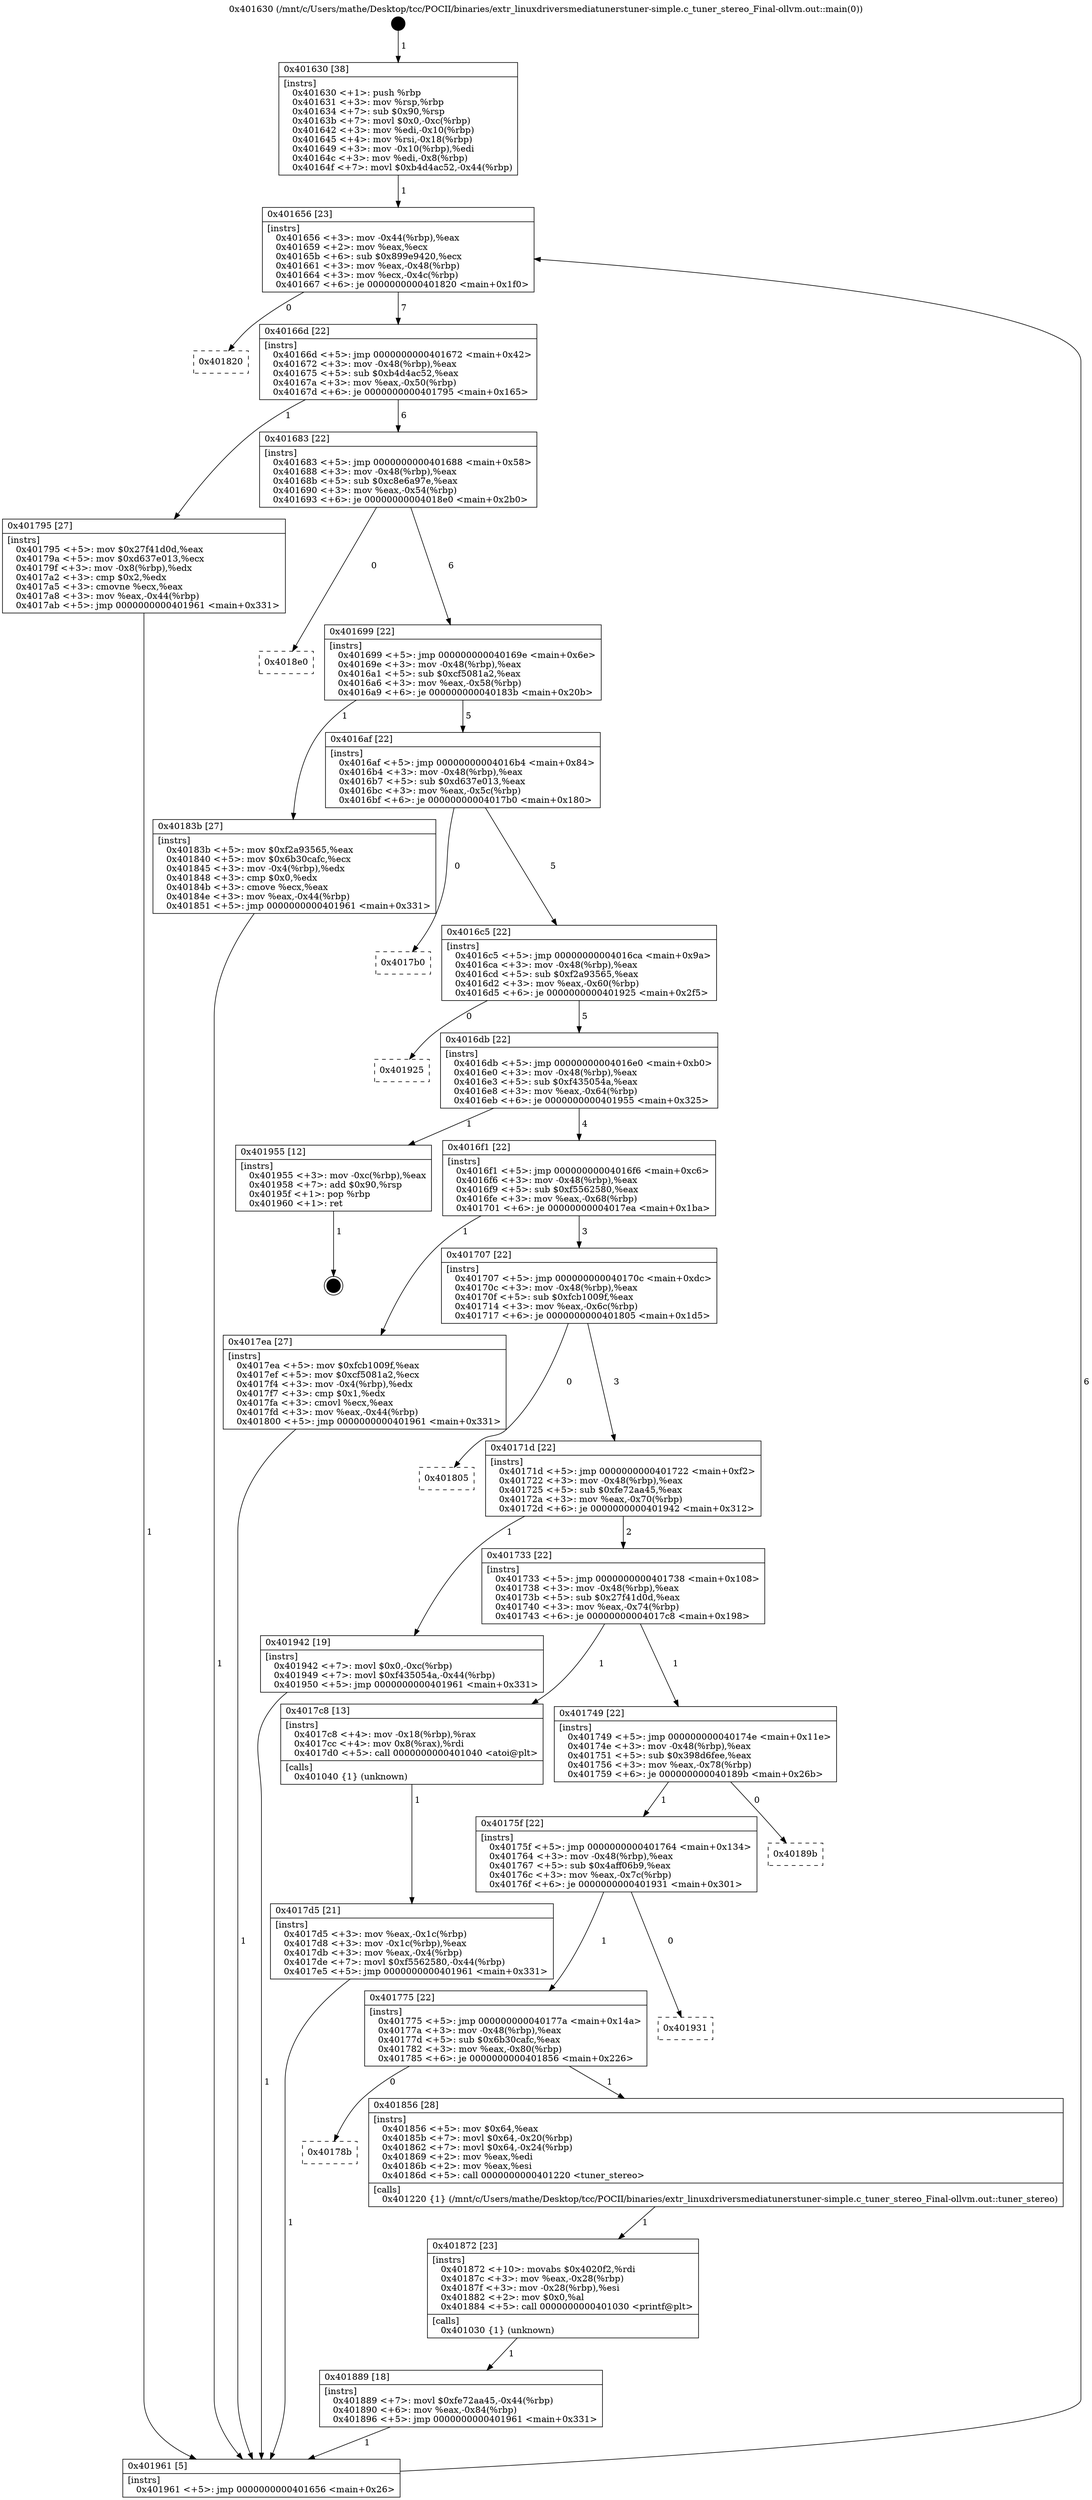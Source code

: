digraph "0x401630" {
  label = "0x401630 (/mnt/c/Users/mathe/Desktop/tcc/POCII/binaries/extr_linuxdriversmediatunerstuner-simple.c_tuner_stereo_Final-ollvm.out::main(0))"
  labelloc = "t"
  node[shape=record]

  Entry [label="",width=0.3,height=0.3,shape=circle,fillcolor=black,style=filled]
  "0x401656" [label="{
     0x401656 [23]\l
     | [instrs]\l
     &nbsp;&nbsp;0x401656 \<+3\>: mov -0x44(%rbp),%eax\l
     &nbsp;&nbsp;0x401659 \<+2\>: mov %eax,%ecx\l
     &nbsp;&nbsp;0x40165b \<+6\>: sub $0x899e9420,%ecx\l
     &nbsp;&nbsp;0x401661 \<+3\>: mov %eax,-0x48(%rbp)\l
     &nbsp;&nbsp;0x401664 \<+3\>: mov %ecx,-0x4c(%rbp)\l
     &nbsp;&nbsp;0x401667 \<+6\>: je 0000000000401820 \<main+0x1f0\>\l
  }"]
  "0x401820" [label="{
     0x401820\l
  }", style=dashed]
  "0x40166d" [label="{
     0x40166d [22]\l
     | [instrs]\l
     &nbsp;&nbsp;0x40166d \<+5\>: jmp 0000000000401672 \<main+0x42\>\l
     &nbsp;&nbsp;0x401672 \<+3\>: mov -0x48(%rbp),%eax\l
     &nbsp;&nbsp;0x401675 \<+5\>: sub $0xb4d4ac52,%eax\l
     &nbsp;&nbsp;0x40167a \<+3\>: mov %eax,-0x50(%rbp)\l
     &nbsp;&nbsp;0x40167d \<+6\>: je 0000000000401795 \<main+0x165\>\l
  }"]
  Exit [label="",width=0.3,height=0.3,shape=circle,fillcolor=black,style=filled,peripheries=2]
  "0x401795" [label="{
     0x401795 [27]\l
     | [instrs]\l
     &nbsp;&nbsp;0x401795 \<+5\>: mov $0x27f41d0d,%eax\l
     &nbsp;&nbsp;0x40179a \<+5\>: mov $0xd637e013,%ecx\l
     &nbsp;&nbsp;0x40179f \<+3\>: mov -0x8(%rbp),%edx\l
     &nbsp;&nbsp;0x4017a2 \<+3\>: cmp $0x2,%edx\l
     &nbsp;&nbsp;0x4017a5 \<+3\>: cmovne %ecx,%eax\l
     &nbsp;&nbsp;0x4017a8 \<+3\>: mov %eax,-0x44(%rbp)\l
     &nbsp;&nbsp;0x4017ab \<+5\>: jmp 0000000000401961 \<main+0x331\>\l
  }"]
  "0x401683" [label="{
     0x401683 [22]\l
     | [instrs]\l
     &nbsp;&nbsp;0x401683 \<+5\>: jmp 0000000000401688 \<main+0x58\>\l
     &nbsp;&nbsp;0x401688 \<+3\>: mov -0x48(%rbp),%eax\l
     &nbsp;&nbsp;0x40168b \<+5\>: sub $0xc8e6a97e,%eax\l
     &nbsp;&nbsp;0x401690 \<+3\>: mov %eax,-0x54(%rbp)\l
     &nbsp;&nbsp;0x401693 \<+6\>: je 00000000004018e0 \<main+0x2b0\>\l
  }"]
  "0x401961" [label="{
     0x401961 [5]\l
     | [instrs]\l
     &nbsp;&nbsp;0x401961 \<+5\>: jmp 0000000000401656 \<main+0x26\>\l
  }"]
  "0x401630" [label="{
     0x401630 [38]\l
     | [instrs]\l
     &nbsp;&nbsp;0x401630 \<+1\>: push %rbp\l
     &nbsp;&nbsp;0x401631 \<+3\>: mov %rsp,%rbp\l
     &nbsp;&nbsp;0x401634 \<+7\>: sub $0x90,%rsp\l
     &nbsp;&nbsp;0x40163b \<+7\>: movl $0x0,-0xc(%rbp)\l
     &nbsp;&nbsp;0x401642 \<+3\>: mov %edi,-0x10(%rbp)\l
     &nbsp;&nbsp;0x401645 \<+4\>: mov %rsi,-0x18(%rbp)\l
     &nbsp;&nbsp;0x401649 \<+3\>: mov -0x10(%rbp),%edi\l
     &nbsp;&nbsp;0x40164c \<+3\>: mov %edi,-0x8(%rbp)\l
     &nbsp;&nbsp;0x40164f \<+7\>: movl $0xb4d4ac52,-0x44(%rbp)\l
  }"]
  "0x401889" [label="{
     0x401889 [18]\l
     | [instrs]\l
     &nbsp;&nbsp;0x401889 \<+7\>: movl $0xfe72aa45,-0x44(%rbp)\l
     &nbsp;&nbsp;0x401890 \<+6\>: mov %eax,-0x84(%rbp)\l
     &nbsp;&nbsp;0x401896 \<+5\>: jmp 0000000000401961 \<main+0x331\>\l
  }"]
  "0x4018e0" [label="{
     0x4018e0\l
  }", style=dashed]
  "0x401699" [label="{
     0x401699 [22]\l
     | [instrs]\l
     &nbsp;&nbsp;0x401699 \<+5\>: jmp 000000000040169e \<main+0x6e\>\l
     &nbsp;&nbsp;0x40169e \<+3\>: mov -0x48(%rbp),%eax\l
     &nbsp;&nbsp;0x4016a1 \<+5\>: sub $0xcf5081a2,%eax\l
     &nbsp;&nbsp;0x4016a6 \<+3\>: mov %eax,-0x58(%rbp)\l
     &nbsp;&nbsp;0x4016a9 \<+6\>: je 000000000040183b \<main+0x20b\>\l
  }"]
  "0x401872" [label="{
     0x401872 [23]\l
     | [instrs]\l
     &nbsp;&nbsp;0x401872 \<+10\>: movabs $0x4020f2,%rdi\l
     &nbsp;&nbsp;0x40187c \<+3\>: mov %eax,-0x28(%rbp)\l
     &nbsp;&nbsp;0x40187f \<+3\>: mov -0x28(%rbp),%esi\l
     &nbsp;&nbsp;0x401882 \<+2\>: mov $0x0,%al\l
     &nbsp;&nbsp;0x401884 \<+5\>: call 0000000000401030 \<printf@plt\>\l
     | [calls]\l
     &nbsp;&nbsp;0x401030 \{1\} (unknown)\l
  }"]
  "0x40183b" [label="{
     0x40183b [27]\l
     | [instrs]\l
     &nbsp;&nbsp;0x40183b \<+5\>: mov $0xf2a93565,%eax\l
     &nbsp;&nbsp;0x401840 \<+5\>: mov $0x6b30cafc,%ecx\l
     &nbsp;&nbsp;0x401845 \<+3\>: mov -0x4(%rbp),%edx\l
     &nbsp;&nbsp;0x401848 \<+3\>: cmp $0x0,%edx\l
     &nbsp;&nbsp;0x40184b \<+3\>: cmove %ecx,%eax\l
     &nbsp;&nbsp;0x40184e \<+3\>: mov %eax,-0x44(%rbp)\l
     &nbsp;&nbsp;0x401851 \<+5\>: jmp 0000000000401961 \<main+0x331\>\l
  }"]
  "0x4016af" [label="{
     0x4016af [22]\l
     | [instrs]\l
     &nbsp;&nbsp;0x4016af \<+5\>: jmp 00000000004016b4 \<main+0x84\>\l
     &nbsp;&nbsp;0x4016b4 \<+3\>: mov -0x48(%rbp),%eax\l
     &nbsp;&nbsp;0x4016b7 \<+5\>: sub $0xd637e013,%eax\l
     &nbsp;&nbsp;0x4016bc \<+3\>: mov %eax,-0x5c(%rbp)\l
     &nbsp;&nbsp;0x4016bf \<+6\>: je 00000000004017b0 \<main+0x180\>\l
  }"]
  "0x40178b" [label="{
     0x40178b\l
  }", style=dashed]
  "0x4017b0" [label="{
     0x4017b0\l
  }", style=dashed]
  "0x4016c5" [label="{
     0x4016c5 [22]\l
     | [instrs]\l
     &nbsp;&nbsp;0x4016c5 \<+5\>: jmp 00000000004016ca \<main+0x9a\>\l
     &nbsp;&nbsp;0x4016ca \<+3\>: mov -0x48(%rbp),%eax\l
     &nbsp;&nbsp;0x4016cd \<+5\>: sub $0xf2a93565,%eax\l
     &nbsp;&nbsp;0x4016d2 \<+3\>: mov %eax,-0x60(%rbp)\l
     &nbsp;&nbsp;0x4016d5 \<+6\>: je 0000000000401925 \<main+0x2f5\>\l
  }"]
  "0x401856" [label="{
     0x401856 [28]\l
     | [instrs]\l
     &nbsp;&nbsp;0x401856 \<+5\>: mov $0x64,%eax\l
     &nbsp;&nbsp;0x40185b \<+7\>: movl $0x64,-0x20(%rbp)\l
     &nbsp;&nbsp;0x401862 \<+7\>: movl $0x64,-0x24(%rbp)\l
     &nbsp;&nbsp;0x401869 \<+2\>: mov %eax,%edi\l
     &nbsp;&nbsp;0x40186b \<+2\>: mov %eax,%esi\l
     &nbsp;&nbsp;0x40186d \<+5\>: call 0000000000401220 \<tuner_stereo\>\l
     | [calls]\l
     &nbsp;&nbsp;0x401220 \{1\} (/mnt/c/Users/mathe/Desktop/tcc/POCII/binaries/extr_linuxdriversmediatunerstuner-simple.c_tuner_stereo_Final-ollvm.out::tuner_stereo)\l
  }"]
  "0x401925" [label="{
     0x401925\l
  }", style=dashed]
  "0x4016db" [label="{
     0x4016db [22]\l
     | [instrs]\l
     &nbsp;&nbsp;0x4016db \<+5\>: jmp 00000000004016e0 \<main+0xb0\>\l
     &nbsp;&nbsp;0x4016e0 \<+3\>: mov -0x48(%rbp),%eax\l
     &nbsp;&nbsp;0x4016e3 \<+5\>: sub $0xf435054a,%eax\l
     &nbsp;&nbsp;0x4016e8 \<+3\>: mov %eax,-0x64(%rbp)\l
     &nbsp;&nbsp;0x4016eb \<+6\>: je 0000000000401955 \<main+0x325\>\l
  }"]
  "0x401775" [label="{
     0x401775 [22]\l
     | [instrs]\l
     &nbsp;&nbsp;0x401775 \<+5\>: jmp 000000000040177a \<main+0x14a\>\l
     &nbsp;&nbsp;0x40177a \<+3\>: mov -0x48(%rbp),%eax\l
     &nbsp;&nbsp;0x40177d \<+5\>: sub $0x6b30cafc,%eax\l
     &nbsp;&nbsp;0x401782 \<+3\>: mov %eax,-0x80(%rbp)\l
     &nbsp;&nbsp;0x401785 \<+6\>: je 0000000000401856 \<main+0x226\>\l
  }"]
  "0x401955" [label="{
     0x401955 [12]\l
     | [instrs]\l
     &nbsp;&nbsp;0x401955 \<+3\>: mov -0xc(%rbp),%eax\l
     &nbsp;&nbsp;0x401958 \<+7\>: add $0x90,%rsp\l
     &nbsp;&nbsp;0x40195f \<+1\>: pop %rbp\l
     &nbsp;&nbsp;0x401960 \<+1\>: ret\l
  }"]
  "0x4016f1" [label="{
     0x4016f1 [22]\l
     | [instrs]\l
     &nbsp;&nbsp;0x4016f1 \<+5\>: jmp 00000000004016f6 \<main+0xc6\>\l
     &nbsp;&nbsp;0x4016f6 \<+3\>: mov -0x48(%rbp),%eax\l
     &nbsp;&nbsp;0x4016f9 \<+5\>: sub $0xf5562580,%eax\l
     &nbsp;&nbsp;0x4016fe \<+3\>: mov %eax,-0x68(%rbp)\l
     &nbsp;&nbsp;0x401701 \<+6\>: je 00000000004017ea \<main+0x1ba\>\l
  }"]
  "0x401931" [label="{
     0x401931\l
  }", style=dashed]
  "0x4017ea" [label="{
     0x4017ea [27]\l
     | [instrs]\l
     &nbsp;&nbsp;0x4017ea \<+5\>: mov $0xfcb1009f,%eax\l
     &nbsp;&nbsp;0x4017ef \<+5\>: mov $0xcf5081a2,%ecx\l
     &nbsp;&nbsp;0x4017f4 \<+3\>: mov -0x4(%rbp),%edx\l
     &nbsp;&nbsp;0x4017f7 \<+3\>: cmp $0x1,%edx\l
     &nbsp;&nbsp;0x4017fa \<+3\>: cmovl %ecx,%eax\l
     &nbsp;&nbsp;0x4017fd \<+3\>: mov %eax,-0x44(%rbp)\l
     &nbsp;&nbsp;0x401800 \<+5\>: jmp 0000000000401961 \<main+0x331\>\l
  }"]
  "0x401707" [label="{
     0x401707 [22]\l
     | [instrs]\l
     &nbsp;&nbsp;0x401707 \<+5\>: jmp 000000000040170c \<main+0xdc\>\l
     &nbsp;&nbsp;0x40170c \<+3\>: mov -0x48(%rbp),%eax\l
     &nbsp;&nbsp;0x40170f \<+5\>: sub $0xfcb1009f,%eax\l
     &nbsp;&nbsp;0x401714 \<+3\>: mov %eax,-0x6c(%rbp)\l
     &nbsp;&nbsp;0x401717 \<+6\>: je 0000000000401805 \<main+0x1d5\>\l
  }"]
  "0x40175f" [label="{
     0x40175f [22]\l
     | [instrs]\l
     &nbsp;&nbsp;0x40175f \<+5\>: jmp 0000000000401764 \<main+0x134\>\l
     &nbsp;&nbsp;0x401764 \<+3\>: mov -0x48(%rbp),%eax\l
     &nbsp;&nbsp;0x401767 \<+5\>: sub $0x4aff06b9,%eax\l
     &nbsp;&nbsp;0x40176c \<+3\>: mov %eax,-0x7c(%rbp)\l
     &nbsp;&nbsp;0x40176f \<+6\>: je 0000000000401931 \<main+0x301\>\l
  }"]
  "0x401805" [label="{
     0x401805\l
  }", style=dashed]
  "0x40171d" [label="{
     0x40171d [22]\l
     | [instrs]\l
     &nbsp;&nbsp;0x40171d \<+5\>: jmp 0000000000401722 \<main+0xf2\>\l
     &nbsp;&nbsp;0x401722 \<+3\>: mov -0x48(%rbp),%eax\l
     &nbsp;&nbsp;0x401725 \<+5\>: sub $0xfe72aa45,%eax\l
     &nbsp;&nbsp;0x40172a \<+3\>: mov %eax,-0x70(%rbp)\l
     &nbsp;&nbsp;0x40172d \<+6\>: je 0000000000401942 \<main+0x312\>\l
  }"]
  "0x40189b" [label="{
     0x40189b\l
  }", style=dashed]
  "0x401942" [label="{
     0x401942 [19]\l
     | [instrs]\l
     &nbsp;&nbsp;0x401942 \<+7\>: movl $0x0,-0xc(%rbp)\l
     &nbsp;&nbsp;0x401949 \<+7\>: movl $0xf435054a,-0x44(%rbp)\l
     &nbsp;&nbsp;0x401950 \<+5\>: jmp 0000000000401961 \<main+0x331\>\l
  }"]
  "0x401733" [label="{
     0x401733 [22]\l
     | [instrs]\l
     &nbsp;&nbsp;0x401733 \<+5\>: jmp 0000000000401738 \<main+0x108\>\l
     &nbsp;&nbsp;0x401738 \<+3\>: mov -0x48(%rbp),%eax\l
     &nbsp;&nbsp;0x40173b \<+5\>: sub $0x27f41d0d,%eax\l
     &nbsp;&nbsp;0x401740 \<+3\>: mov %eax,-0x74(%rbp)\l
     &nbsp;&nbsp;0x401743 \<+6\>: je 00000000004017c8 \<main+0x198\>\l
  }"]
  "0x4017d5" [label="{
     0x4017d5 [21]\l
     | [instrs]\l
     &nbsp;&nbsp;0x4017d5 \<+3\>: mov %eax,-0x1c(%rbp)\l
     &nbsp;&nbsp;0x4017d8 \<+3\>: mov -0x1c(%rbp),%eax\l
     &nbsp;&nbsp;0x4017db \<+3\>: mov %eax,-0x4(%rbp)\l
     &nbsp;&nbsp;0x4017de \<+7\>: movl $0xf5562580,-0x44(%rbp)\l
     &nbsp;&nbsp;0x4017e5 \<+5\>: jmp 0000000000401961 \<main+0x331\>\l
  }"]
  "0x4017c8" [label="{
     0x4017c8 [13]\l
     | [instrs]\l
     &nbsp;&nbsp;0x4017c8 \<+4\>: mov -0x18(%rbp),%rax\l
     &nbsp;&nbsp;0x4017cc \<+4\>: mov 0x8(%rax),%rdi\l
     &nbsp;&nbsp;0x4017d0 \<+5\>: call 0000000000401040 \<atoi@plt\>\l
     | [calls]\l
     &nbsp;&nbsp;0x401040 \{1\} (unknown)\l
  }"]
  "0x401749" [label="{
     0x401749 [22]\l
     | [instrs]\l
     &nbsp;&nbsp;0x401749 \<+5\>: jmp 000000000040174e \<main+0x11e\>\l
     &nbsp;&nbsp;0x40174e \<+3\>: mov -0x48(%rbp),%eax\l
     &nbsp;&nbsp;0x401751 \<+5\>: sub $0x398d6fee,%eax\l
     &nbsp;&nbsp;0x401756 \<+3\>: mov %eax,-0x78(%rbp)\l
     &nbsp;&nbsp;0x401759 \<+6\>: je 000000000040189b \<main+0x26b\>\l
  }"]
  Entry -> "0x401630" [label=" 1"]
  "0x401656" -> "0x401820" [label=" 0"]
  "0x401656" -> "0x40166d" [label=" 7"]
  "0x401955" -> Exit [label=" 1"]
  "0x40166d" -> "0x401795" [label=" 1"]
  "0x40166d" -> "0x401683" [label=" 6"]
  "0x401795" -> "0x401961" [label=" 1"]
  "0x401630" -> "0x401656" [label=" 1"]
  "0x401961" -> "0x401656" [label=" 6"]
  "0x401942" -> "0x401961" [label=" 1"]
  "0x401683" -> "0x4018e0" [label=" 0"]
  "0x401683" -> "0x401699" [label=" 6"]
  "0x401889" -> "0x401961" [label=" 1"]
  "0x401699" -> "0x40183b" [label=" 1"]
  "0x401699" -> "0x4016af" [label=" 5"]
  "0x401872" -> "0x401889" [label=" 1"]
  "0x4016af" -> "0x4017b0" [label=" 0"]
  "0x4016af" -> "0x4016c5" [label=" 5"]
  "0x401856" -> "0x401872" [label=" 1"]
  "0x4016c5" -> "0x401925" [label=" 0"]
  "0x4016c5" -> "0x4016db" [label=" 5"]
  "0x401775" -> "0x40178b" [label=" 0"]
  "0x4016db" -> "0x401955" [label=" 1"]
  "0x4016db" -> "0x4016f1" [label=" 4"]
  "0x401775" -> "0x401856" [label=" 1"]
  "0x4016f1" -> "0x4017ea" [label=" 1"]
  "0x4016f1" -> "0x401707" [label=" 3"]
  "0x40175f" -> "0x401775" [label=" 1"]
  "0x401707" -> "0x401805" [label=" 0"]
  "0x401707" -> "0x40171d" [label=" 3"]
  "0x40175f" -> "0x401931" [label=" 0"]
  "0x40171d" -> "0x401942" [label=" 1"]
  "0x40171d" -> "0x401733" [label=" 2"]
  "0x401749" -> "0x40175f" [label=" 1"]
  "0x401733" -> "0x4017c8" [label=" 1"]
  "0x401733" -> "0x401749" [label=" 1"]
  "0x4017c8" -> "0x4017d5" [label=" 1"]
  "0x4017d5" -> "0x401961" [label=" 1"]
  "0x4017ea" -> "0x401961" [label=" 1"]
  "0x40183b" -> "0x401961" [label=" 1"]
  "0x401749" -> "0x40189b" [label=" 0"]
}
